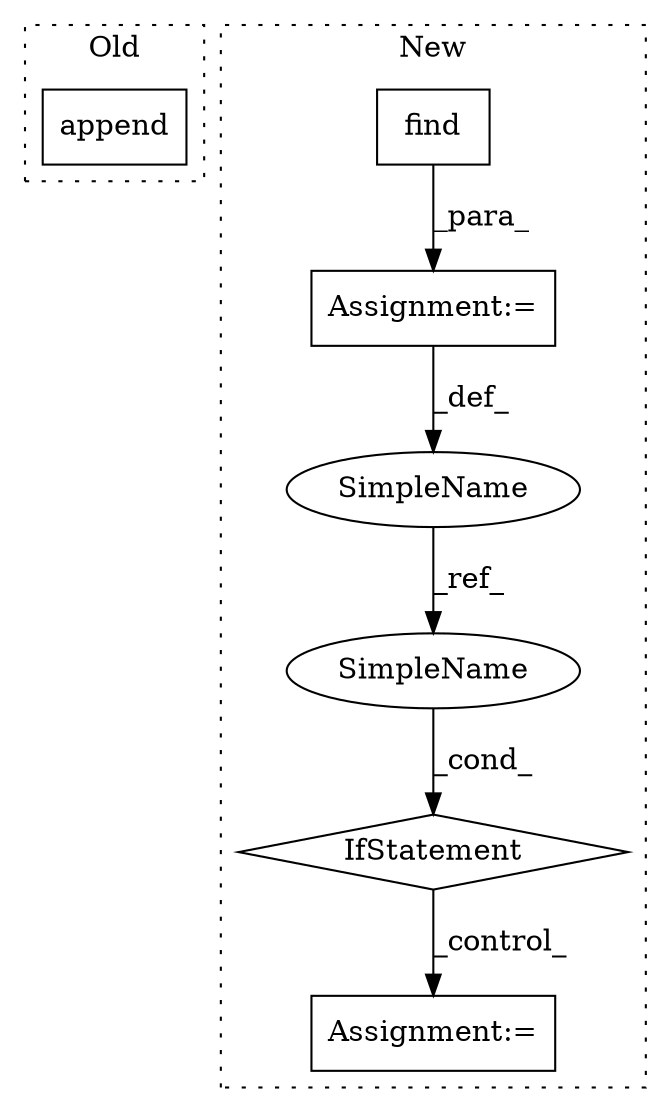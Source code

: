 digraph G {
subgraph cluster0 {
1 [label="append" a="32" s="4177,4281" l="20,2" shape="box"];
label = "Old";
style="dotted";
}
subgraph cluster1 {
2 [label="find" a="32" s="6083,6101" l="5,1" shape="box"];
3 [label="Assignment:=" a="7" s="6074" l="1" shape="box"];
4 [label="IfStatement" a="25" s="6114,6122" l="4,2" shape="diamond"];
5 [label="SimpleName" a="42" s="6070" l="4" shape="ellipse"];
6 [label="Assignment:=" a="7" s="6190" l="1" shape="box"];
7 [label="SimpleName" a="42" s="6118" l="4" shape="ellipse"];
label = "New";
style="dotted";
}
2 -> 3 [label="_para_"];
3 -> 5 [label="_def_"];
4 -> 6 [label="_control_"];
5 -> 7 [label="_ref_"];
7 -> 4 [label="_cond_"];
}